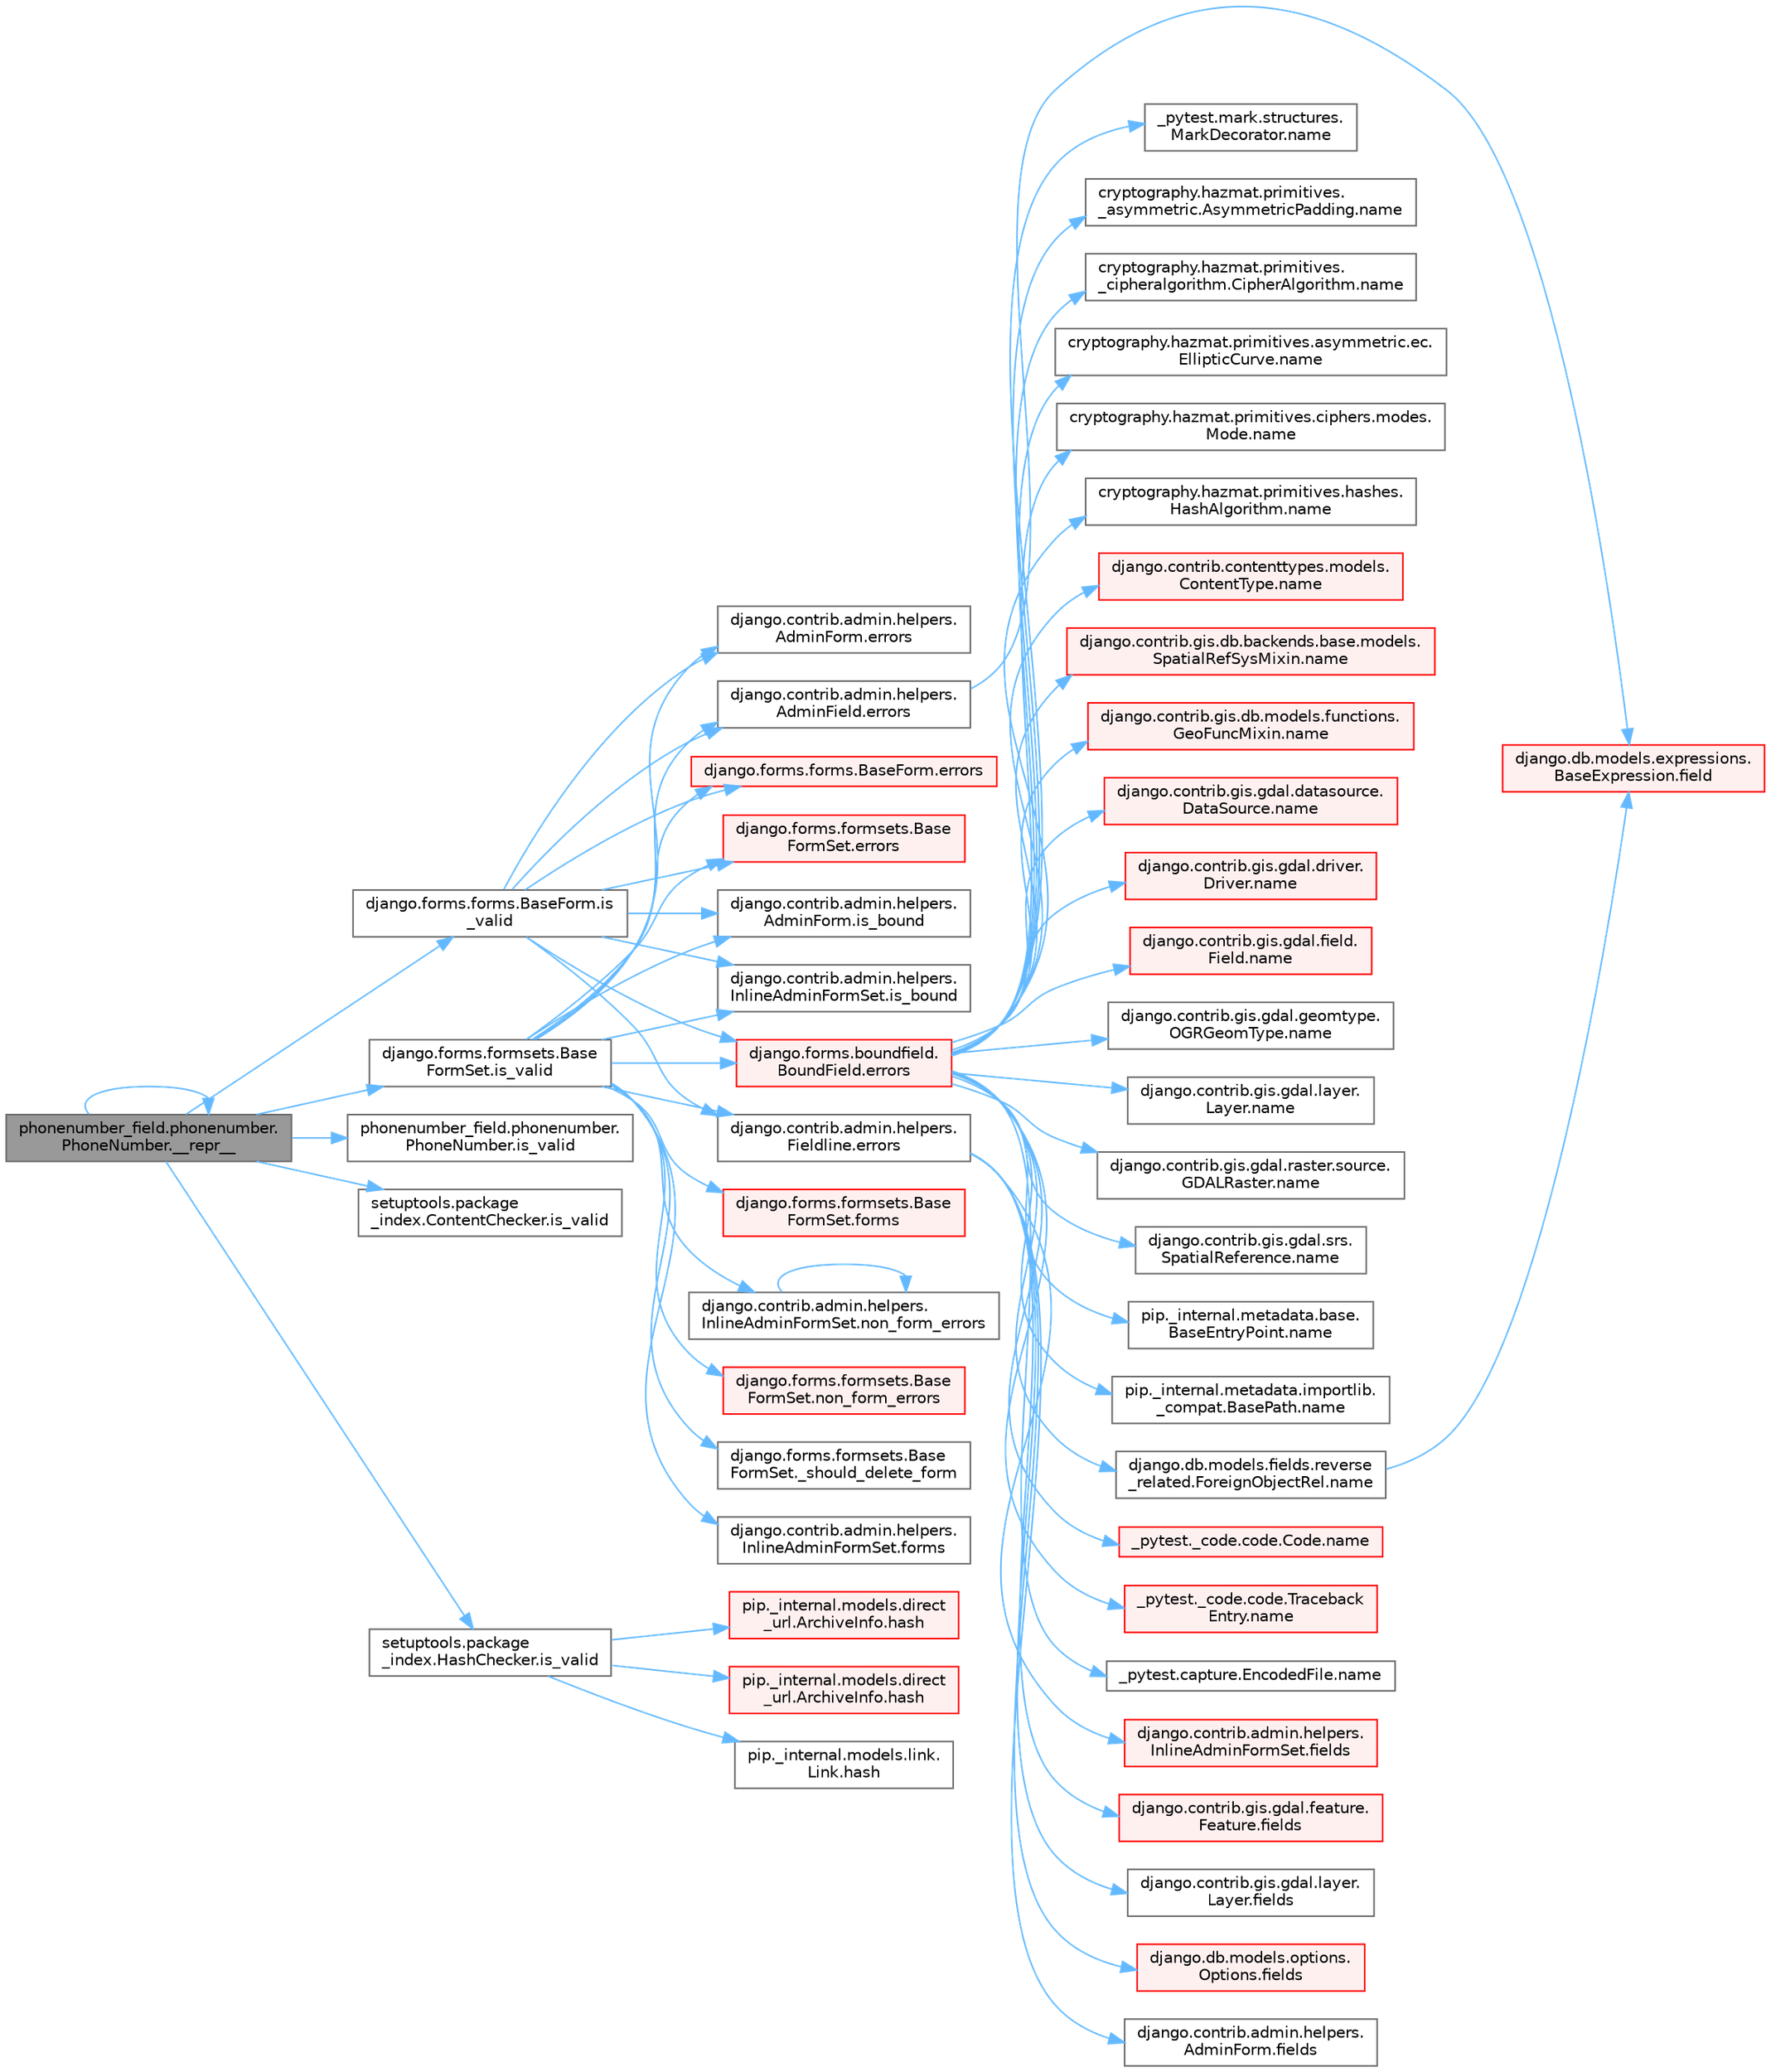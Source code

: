 digraph "phonenumber_field.phonenumber.PhoneNumber.__repr__"
{
 // LATEX_PDF_SIZE
  bgcolor="transparent";
  edge [fontname=Helvetica,fontsize=10,labelfontname=Helvetica,labelfontsize=10];
  node [fontname=Helvetica,fontsize=10,shape=box,height=0.2,width=0.4];
  rankdir="LR";
  Node1 [id="Node000001",label="phonenumber_field.phonenumber.\lPhoneNumber.__repr__",height=0.2,width=0.4,color="gray40", fillcolor="grey60", style="filled", fontcolor="black",tooltip=" "];
  Node1 -> Node1 [id="edge1_Node000001_Node000001",color="steelblue1",style="solid",tooltip=" "];
  Node1 -> Node2 [id="edge2_Node000001_Node000002",color="steelblue1",style="solid",tooltip=" "];
  Node2 [id="Node000002",label="django.forms.forms.BaseForm.is\l_valid",height=0.2,width=0.4,color="grey40", fillcolor="white", style="filled",URL="$classdjango_1_1forms_1_1forms_1_1_base_form.html#a8be15c9eaccca682a18c7d3f13802cc4",tooltip=" "];
  Node2 -> Node3 [id="edge3_Node000002_Node000003",color="steelblue1",style="solid",tooltip=" "];
  Node3 [id="Node000003",label="django.contrib.admin.helpers.\lAdminField.errors",height=0.2,width=0.4,color="grey40", fillcolor="white", style="filled",URL="$classdjango_1_1contrib_1_1admin_1_1helpers_1_1_admin_field.html#a2ed7041739e06b7ebeb076401379c675",tooltip=" "];
  Node3 -> Node4 [id="edge4_Node000003_Node000004",color="steelblue1",style="solid",tooltip=" "];
  Node4 [id="Node000004",label="django.db.models.expressions.\lBaseExpression.field",height=0.2,width=0.4,color="red", fillcolor="#FFF0F0", style="filled",URL="$classdjango_1_1db_1_1models_1_1expressions_1_1_base_expression.html#a70aeb35391ada82c2e9f02b1c3ac150c",tooltip=" "];
  Node2 -> Node470 [id="edge5_Node000002_Node000470",color="steelblue1",style="solid",tooltip=" "];
  Node470 [id="Node000470",label="django.contrib.admin.helpers.\lAdminForm.errors",height=0.2,width=0.4,color="grey40", fillcolor="white", style="filled",URL="$classdjango_1_1contrib_1_1admin_1_1helpers_1_1_admin_form.html#a3ccc9540a232de721c24f95c26a2b34a",tooltip=" "];
  Node2 -> Node471 [id="edge6_Node000002_Node000471",color="steelblue1",style="solid",tooltip=" "];
  Node471 [id="Node000471",label="django.contrib.admin.helpers.\lFieldline.errors",height=0.2,width=0.4,color="grey40", fillcolor="white", style="filled",URL="$classdjango_1_1contrib_1_1admin_1_1helpers_1_1_fieldline.html#ac0094313ce4b91212414f914a381499d",tooltip=" "];
  Node471 -> Node472 [id="edge7_Node000471_Node000472",color="steelblue1",style="solid",tooltip=" "];
  Node472 [id="Node000472",label="django.contrib.admin.helpers.\lAdminForm.fields",height=0.2,width=0.4,color="grey40", fillcolor="white", style="filled",URL="$classdjango_1_1contrib_1_1admin_1_1helpers_1_1_admin_form.html#a9a2b6161f083dd4c3cefb24789a4f398",tooltip=" "];
  Node471 -> Node473 [id="edge8_Node000471_Node000473",color="steelblue1",style="solid",tooltip=" "];
  Node473 [id="Node000473",label="django.contrib.admin.helpers.\lInlineAdminFormSet.fields",height=0.2,width=0.4,color="red", fillcolor="#FFF0F0", style="filled",URL="$classdjango_1_1contrib_1_1admin_1_1helpers_1_1_inline_admin_form_set.html#acfeece3b4a1c8e6f692669661ce441d1",tooltip=" "];
  Node471 -> Node477 [id="edge9_Node000471_Node000477",color="steelblue1",style="solid",tooltip=" "];
  Node477 [id="Node000477",label="django.contrib.gis.gdal.feature.\lFeature.fields",height=0.2,width=0.4,color="red", fillcolor="#FFF0F0", style="filled",URL="$classdjango_1_1contrib_1_1gis_1_1gdal_1_1feature_1_1_feature.html#a2aab211613babc57a7ef77b951a46464",tooltip=" "];
  Node471 -> Node478 [id="edge10_Node000471_Node000478",color="steelblue1",style="solid",tooltip=" "];
  Node478 [id="Node000478",label="django.contrib.gis.gdal.layer.\lLayer.fields",height=0.2,width=0.4,color="grey40", fillcolor="white", style="filled",URL="$classdjango_1_1contrib_1_1gis_1_1gdal_1_1layer_1_1_layer.html#ab7d9d8c833c9e11cfc14b15c61a1ab27",tooltip=" "];
  Node471 -> Node479 [id="edge11_Node000471_Node000479",color="steelblue1",style="solid",tooltip=" "];
  Node479 [id="Node000479",label="django.db.models.options.\lOptions.fields",height=0.2,width=0.4,color="red", fillcolor="#FFF0F0", style="filled",URL="$classdjango_1_1db_1_1models_1_1options_1_1_options.html#a6c7f47f4eb863aca3bf357275f7db3b8",tooltip=" "];
  Node2 -> Node486 [id="edge12_Node000002_Node000486",color="steelblue1",style="solid",tooltip=" "];
  Node486 [id="Node000486",label="django.forms.boundfield.\lBoundField.errors",height=0.2,width=0.4,color="red", fillcolor="#FFF0F0", style="filled",URL="$classdjango_1_1forms_1_1boundfield_1_1_bound_field.html#a47569da22ccdcdd1bb15a2506a0a5f6e",tooltip=" "];
  Node486 -> Node356 [id="edge13_Node000486_Node000356",color="steelblue1",style="solid",tooltip=" "];
  Node356 [id="Node000356",label="_pytest._code.code.Code.name",height=0.2,width=0.4,color="red", fillcolor="#FFF0F0", style="filled",URL="$class__pytest_1_1__code_1_1code_1_1_code.html#a1f3cbc53ca6df4a1bab12183694b6e78",tooltip=" "];
  Node486 -> Node357 [id="edge14_Node000486_Node000357",color="steelblue1",style="solid",tooltip=" "];
  Node357 [id="Node000357",label="_pytest._code.code.Traceback\lEntry.name",height=0.2,width=0.4,color="red", fillcolor="#FFF0F0", style="filled",URL="$class__pytest_1_1__code_1_1code_1_1_traceback_entry.html#a106b95c0753f41669fbfb8ee4c11ad3d",tooltip=" "];
  Node486 -> Node359 [id="edge15_Node000486_Node000359",color="steelblue1",style="solid",tooltip=" "];
  Node359 [id="Node000359",label="_pytest.capture.EncodedFile.name",height=0.2,width=0.4,color="grey40", fillcolor="white", style="filled",URL="$class__pytest_1_1capture_1_1_encoded_file.html#a738c73b5de21c7261d9e51f71e4f0397",tooltip=" "];
  Node486 -> Node360 [id="edge16_Node000486_Node000360",color="steelblue1",style="solid",tooltip=" "];
  Node360 [id="Node000360",label="_pytest.mark.structures.\lMarkDecorator.name",height=0.2,width=0.4,color="grey40", fillcolor="white", style="filled",URL="$class__pytest_1_1mark_1_1structures_1_1_mark_decorator.html#ae8f66760cda125450e0e3bd38689c72f",tooltip=" "];
  Node486 -> Node361 [id="edge17_Node000486_Node000361",color="steelblue1",style="solid",tooltip=" "];
  Node361 [id="Node000361",label="cryptography.hazmat.primitives.\l_asymmetric.AsymmetricPadding.name",height=0.2,width=0.4,color="grey40", fillcolor="white", style="filled",URL="$classcryptography_1_1hazmat_1_1primitives_1_1__asymmetric_1_1_asymmetric_padding.html#a8f72e8284cb336861a873ed5ce0e39b5",tooltip=" "];
  Node486 -> Node362 [id="edge18_Node000486_Node000362",color="steelblue1",style="solid",tooltip=" "];
  Node362 [id="Node000362",label="cryptography.hazmat.primitives.\l_cipheralgorithm.CipherAlgorithm.name",height=0.2,width=0.4,color="grey40", fillcolor="white", style="filled",URL="$classcryptography_1_1hazmat_1_1primitives_1_1__cipheralgorithm_1_1_cipher_algorithm.html#a50567a5c3388450ab7aa883ab34a1ac7",tooltip=" "];
  Node486 -> Node363 [id="edge19_Node000486_Node000363",color="steelblue1",style="solid",tooltip=" "];
  Node363 [id="Node000363",label="cryptography.hazmat.primitives.asymmetric.ec.\lEllipticCurve.name",height=0.2,width=0.4,color="grey40", fillcolor="white", style="filled",URL="$classcryptography_1_1hazmat_1_1primitives_1_1asymmetric_1_1ec_1_1_elliptic_curve.html#a2775c4e945309a6c7ea33dace1698a60",tooltip=" "];
  Node486 -> Node364 [id="edge20_Node000486_Node000364",color="steelblue1",style="solid",tooltip=" "];
  Node364 [id="Node000364",label="cryptography.hazmat.primitives.ciphers.modes.\lMode.name",height=0.2,width=0.4,color="grey40", fillcolor="white", style="filled",URL="$classcryptography_1_1hazmat_1_1primitives_1_1ciphers_1_1modes_1_1_mode.html#a99d93fd1370a2abbb5bb5cffbd5ff0f7",tooltip=" "];
  Node486 -> Node365 [id="edge21_Node000486_Node000365",color="steelblue1",style="solid",tooltip=" "];
  Node365 [id="Node000365",label="cryptography.hazmat.primitives.hashes.\lHashAlgorithm.name",height=0.2,width=0.4,color="grey40", fillcolor="white", style="filled",URL="$classcryptography_1_1hazmat_1_1primitives_1_1hashes_1_1_hash_algorithm.html#a42c7e1582d9b46a015774af9e5cbbb0b",tooltip=" "];
  Node486 -> Node366 [id="edge22_Node000486_Node000366",color="steelblue1",style="solid",tooltip=" "];
  Node366 [id="Node000366",label="django.contrib.contenttypes.models.\lContentType.name",height=0.2,width=0.4,color="red", fillcolor="#FFF0F0", style="filled",URL="$classdjango_1_1contrib_1_1contenttypes_1_1models_1_1_content_type.html#a305b62f56597bb2e4823dcf5e6ccdcf8",tooltip=" "];
  Node486 -> Node368 [id="edge23_Node000486_Node000368",color="steelblue1",style="solid",tooltip=" "];
  Node368 [id="Node000368",label="django.contrib.gis.db.backends.base.models.\lSpatialRefSysMixin.name",height=0.2,width=0.4,color="red", fillcolor="#FFF0F0", style="filled",URL="$classdjango_1_1contrib_1_1gis_1_1db_1_1backends_1_1base_1_1models_1_1_spatial_ref_sys_mixin.html#a56fe36e786b49160249395f453dd1cab",tooltip=" "];
  Node486 -> Node369 [id="edge24_Node000486_Node000369",color="steelblue1",style="solid",tooltip=" "];
  Node369 [id="Node000369",label="django.contrib.gis.db.models.functions.\lGeoFuncMixin.name",height=0.2,width=0.4,color="red", fillcolor="#FFF0F0", style="filled",URL="$classdjango_1_1contrib_1_1gis_1_1db_1_1models_1_1functions_1_1_geo_func_mixin.html#adeeb6b2c9db337396468712e919af622",tooltip=" "];
  Node486 -> Node370 [id="edge25_Node000486_Node000370",color="steelblue1",style="solid",tooltip=" "];
  Node370 [id="Node000370",label="django.contrib.gis.gdal.datasource.\lDataSource.name",height=0.2,width=0.4,color="red", fillcolor="#FFF0F0", style="filled",URL="$classdjango_1_1contrib_1_1gis_1_1gdal_1_1datasource_1_1_data_source.html#aaa98728c7ef6f4d96c689550e8af3ed5",tooltip=" "];
  Node486 -> Node384 [id="edge26_Node000486_Node000384",color="steelblue1",style="solid",tooltip=" "];
  Node384 [id="Node000384",label="django.contrib.gis.gdal.driver.\lDriver.name",height=0.2,width=0.4,color="red", fillcolor="#FFF0F0", style="filled",URL="$classdjango_1_1contrib_1_1gis_1_1gdal_1_1driver_1_1_driver.html#aaa5d4d1b9fd762839db84d1e56e36b7f",tooltip=" "];
  Node486 -> Node385 [id="edge27_Node000486_Node000385",color="steelblue1",style="solid",tooltip=" "];
  Node385 [id="Node000385",label="django.contrib.gis.gdal.field.\lField.name",height=0.2,width=0.4,color="red", fillcolor="#FFF0F0", style="filled",URL="$classdjango_1_1contrib_1_1gis_1_1gdal_1_1field_1_1_field.html#a28a3b0af5006d5abf34d5b1497011368",tooltip=" "];
  Node486 -> Node386 [id="edge28_Node000486_Node000386",color="steelblue1",style="solid",tooltip=" "];
  Node386 [id="Node000386",label="django.contrib.gis.gdal.geomtype.\lOGRGeomType.name",height=0.2,width=0.4,color="grey40", fillcolor="white", style="filled",URL="$classdjango_1_1contrib_1_1gis_1_1gdal_1_1geomtype_1_1_o_g_r_geom_type.html#a719b3100682ab8df79fd8a2484163b8e",tooltip=" "];
  Node486 -> Node387 [id="edge29_Node000486_Node000387",color="steelblue1",style="solid",tooltip=" "];
  Node387 [id="Node000387",label="django.contrib.gis.gdal.layer.\lLayer.name",height=0.2,width=0.4,color="grey40", fillcolor="white", style="filled",URL="$classdjango_1_1contrib_1_1gis_1_1gdal_1_1layer_1_1_layer.html#a53791d8e2fe8b1ca86b426a625e7d66c",tooltip=" "];
  Node486 -> Node388 [id="edge30_Node000486_Node000388",color="steelblue1",style="solid",tooltip=" "];
  Node388 [id="Node000388",label="django.contrib.gis.gdal.raster.source.\lGDALRaster.name",height=0.2,width=0.4,color="grey40", fillcolor="white", style="filled",URL="$classdjango_1_1contrib_1_1gis_1_1gdal_1_1raster_1_1source_1_1_g_d_a_l_raster.html#a6cca2a8eca0ab4ff2e89f0f0cce590d1",tooltip=" "];
  Node486 -> Node389 [id="edge31_Node000486_Node000389",color="steelblue1",style="solid",tooltip=" "];
  Node389 [id="Node000389",label="django.contrib.gis.gdal.srs.\lSpatialReference.name",height=0.2,width=0.4,color="grey40", fillcolor="white", style="filled",URL="$classdjango_1_1contrib_1_1gis_1_1gdal_1_1srs_1_1_spatial_reference.html#ac2c9d37b41ae1a91ca63a7046590d603",tooltip=" "];
  Node486 -> Node390 [id="edge32_Node000486_Node000390",color="steelblue1",style="solid",tooltip=" "];
  Node390 [id="Node000390",label="django.db.models.fields.reverse\l_related.ForeignObjectRel.name",height=0.2,width=0.4,color="grey40", fillcolor="white", style="filled",URL="$classdjango_1_1db_1_1models_1_1fields_1_1reverse__related_1_1_foreign_object_rel.html#a5c0c2387142987d2c9582e677e90b5d7",tooltip=" "];
  Node390 -> Node4 [id="edge33_Node000390_Node000004",color="steelblue1",style="solid",tooltip=" "];
  Node486 -> Node391 [id="edge34_Node000486_Node000391",color="steelblue1",style="solid",tooltip=" "];
  Node391 [id="Node000391",label="pip._internal.metadata.base.\lBaseEntryPoint.name",height=0.2,width=0.4,color="grey40", fillcolor="white", style="filled",URL="$classpip_1_1__internal_1_1metadata_1_1base_1_1_base_entry_point.html#acd0c7299966258aeb0876da26520233d",tooltip=" "];
  Node486 -> Node392 [id="edge35_Node000486_Node000392",color="steelblue1",style="solid",tooltip=" "];
  Node392 [id="Node000392",label="pip._internal.metadata.importlib.\l_compat.BasePath.name",height=0.2,width=0.4,color="grey40", fillcolor="white", style="filled",URL="$classpip_1_1__internal_1_1metadata_1_1importlib_1_1__compat_1_1_base_path.html#aa5b4e00be6be00e1bd599909ae50bc00",tooltip=" "];
  Node2 -> Node1204 [id="edge36_Node000002_Node001204",color="steelblue1",style="solid",tooltip=" "];
  Node1204 [id="Node001204",label="django.forms.forms.BaseForm.errors",height=0.2,width=0.4,color="red", fillcolor="#FFF0F0", style="filled",URL="$classdjango_1_1forms_1_1forms_1_1_base_form.html#aca47cb75eb6c321d1c429b33eca94d49",tooltip=" "];
  Node2 -> Node1363 [id="edge37_Node000002_Node001363",color="steelblue1",style="solid",tooltip=" "];
  Node1363 [id="Node001363",label="django.forms.formsets.Base\lFormSet.errors",height=0.2,width=0.4,color="red", fillcolor="#FFF0F0", style="filled",URL="$classdjango_1_1forms_1_1formsets_1_1_base_form_set.html#a9e249e2240c3ae2775249e3d3da42020",tooltip=" "];
  Node2 -> Node1250 [id="edge38_Node000002_Node001250",color="steelblue1",style="solid",tooltip=" "];
  Node1250 [id="Node001250",label="django.contrib.admin.helpers.\lAdminForm.is_bound",height=0.2,width=0.4,color="grey40", fillcolor="white", style="filled",URL="$classdjango_1_1contrib_1_1admin_1_1helpers_1_1_admin_form.html#a3db6718d4233338252982b87421a1ae9",tooltip=" "];
  Node2 -> Node1251 [id="edge39_Node000002_Node001251",color="steelblue1",style="solid",tooltip=" "];
  Node1251 [id="Node001251",label="django.contrib.admin.helpers.\lInlineAdminFormSet.is_bound",height=0.2,width=0.4,color="grey40", fillcolor="white", style="filled",URL="$classdjango_1_1contrib_1_1admin_1_1helpers_1_1_inline_admin_form_set.html#a54ae697ea028b7ed3e193f059bc54a71",tooltip=" "];
  Node1 -> Node1361 [id="edge40_Node000001_Node001361",color="steelblue1",style="solid",tooltip=" "];
  Node1361 [id="Node001361",label="django.forms.formsets.Base\lFormSet.is_valid",height=0.2,width=0.4,color="grey40", fillcolor="white", style="filled",URL="$classdjango_1_1forms_1_1formsets_1_1_base_form_set.html#a713477cfb7c01e723400df62b49c250c",tooltip=" "];
  Node1361 -> Node1362 [id="edge41_Node001361_Node001362",color="steelblue1",style="solid",tooltip=" "];
  Node1362 [id="Node001362",label="django.forms.formsets.Base\lFormSet._should_delete_form",height=0.2,width=0.4,color="grey40", fillcolor="white", style="filled",URL="$classdjango_1_1forms_1_1formsets_1_1_base_form_set.html#a4c4f89a542f15dcb367e018a44444118",tooltip=" "];
  Node1361 -> Node3 [id="edge42_Node001361_Node000003",color="steelblue1",style="solid",tooltip=" "];
  Node1361 -> Node470 [id="edge43_Node001361_Node000470",color="steelblue1",style="solid",tooltip=" "];
  Node1361 -> Node471 [id="edge44_Node001361_Node000471",color="steelblue1",style="solid",tooltip=" "];
  Node1361 -> Node486 [id="edge45_Node001361_Node000486",color="steelblue1",style="solid",tooltip=" "];
  Node1361 -> Node1204 [id="edge46_Node001361_Node001204",color="steelblue1",style="solid",tooltip=" "];
  Node1361 -> Node1363 [id="edge47_Node001361_Node001363",color="steelblue1",style="solid",tooltip=" "];
  Node1361 -> Node1212 [id="edge48_Node001361_Node001212",color="steelblue1",style="solid",tooltip=" "];
  Node1212 [id="Node001212",label="django.contrib.admin.helpers.\lInlineAdminFormSet.forms",height=0.2,width=0.4,color="grey40", fillcolor="white", style="filled",URL="$classdjango_1_1contrib_1_1admin_1_1helpers_1_1_inline_admin_form_set.html#aab73a19b39b7eac47d39c4fe6b21ca51",tooltip=" "];
  Node1361 -> Node1213 [id="edge49_Node001361_Node001213",color="steelblue1",style="solid",tooltip=" "];
  Node1213 [id="Node001213",label="django.forms.formsets.Base\lFormSet.forms",height=0.2,width=0.4,color="red", fillcolor="#FFF0F0", style="filled",URL="$classdjango_1_1forms_1_1formsets_1_1_base_form_set.html#a398234150267aa3c6dceaa20a7a507f1",tooltip=" "];
  Node1361 -> Node1250 [id="edge50_Node001361_Node001250",color="steelblue1",style="solid",tooltip=" "];
  Node1361 -> Node1251 [id="edge51_Node001361_Node001251",color="steelblue1",style="solid",tooltip=" "];
  Node1361 -> Node4169 [id="edge52_Node001361_Node004169",color="steelblue1",style="solid",tooltip=" "];
  Node4169 [id="Node004169",label="django.contrib.admin.helpers.\lInlineAdminFormSet.non_form_errors",height=0.2,width=0.4,color="grey40", fillcolor="white", style="filled",URL="$classdjango_1_1contrib_1_1admin_1_1helpers_1_1_inline_admin_form_set.html#ae6c5e4e232e75026288705aa7012991f",tooltip=" "];
  Node4169 -> Node4169 [id="edge53_Node004169_Node004169",color="steelblue1",style="solid",tooltip=" "];
  Node1361 -> Node4170 [id="edge54_Node001361_Node004170",color="steelblue1",style="solid",tooltip=" "];
  Node4170 [id="Node004170",label="django.forms.formsets.Base\lFormSet.non_form_errors",height=0.2,width=0.4,color="red", fillcolor="#FFF0F0", style="filled",URL="$classdjango_1_1forms_1_1formsets_1_1_base_form_set.html#a8b499fb5fdd72c59134bf40aeac2de3c",tooltip=" "];
  Node1 -> Node3912 [id="edge55_Node000001_Node003912",color="steelblue1",style="solid",tooltip=" "];
  Node3912 [id="Node003912",label="phonenumber_field.phonenumber.\lPhoneNumber.is_valid",height=0.2,width=0.4,color="grey40", fillcolor="white", style="filled",URL="$classphonenumber__field_1_1phonenumber_1_1_phone_number.html#ab4a207ff084a17737b18a5074096b074",tooltip=" "];
  Node1 -> Node3913 [id="edge56_Node000001_Node003913",color="steelblue1",style="solid",tooltip=" "];
  Node3913 [id="Node003913",label="setuptools.package\l_index.ContentChecker.is_valid",height=0.2,width=0.4,color="grey40", fillcolor="white", style="filled",URL="$classsetuptools_1_1package__index_1_1_content_checker.html#a0f25c22bc08b2207a610d84de76fbc4b",tooltip=" "];
  Node1 -> Node3914 [id="edge57_Node000001_Node003914",color="steelblue1",style="solid",tooltip=" "];
  Node3914 [id="Node003914",label="setuptools.package\l_index.HashChecker.is_valid",height=0.2,width=0.4,color="grey40", fillcolor="white", style="filled",URL="$classsetuptools_1_1package__index_1_1_hash_checker.html#adaab57af90d7d0a3b5aa4e6d0449aef5",tooltip=" "];
  Node3914 -> Node3915 [id="edge58_Node003914_Node003915",color="steelblue1",style="solid",tooltip=" "];
  Node3915 [id="Node003915",label="pip._internal.models.direct\l_url.ArchiveInfo.hash",height=0.2,width=0.4,color="red", fillcolor="#FFF0F0", style="filled",URL="$classpip_1_1__internal_1_1models_1_1direct__url_1_1_archive_info.html#a0ffc8766f9e16ceac2cfcd49b67ac5c5",tooltip=" "];
  Node3914 -> Node3916 [id="edge59_Node003914_Node003916",color="steelblue1",style="solid",tooltip=" "];
  Node3916 [id="Node003916",label="pip._internal.models.direct\l_url.ArchiveInfo.hash",height=0.2,width=0.4,color="red", fillcolor="#FFF0F0", style="filled",URL="$classpip_1_1__internal_1_1models_1_1direct__url_1_1_archive_info.html#a57b11be2643e2f72c5d69051ce2157c8",tooltip=" "];
  Node3914 -> Node4046 [id="edge60_Node003914_Node004046",color="steelblue1",style="solid",tooltip=" "];
  Node4046 [id="Node004046",label="pip._internal.models.link.\lLink.hash",height=0.2,width=0.4,color="grey40", fillcolor="white", style="filled",URL="$classpip_1_1__internal_1_1models_1_1link_1_1_link.html#a9d79621efd16f7c320ee3fdd6d8585b5",tooltip=" "];
}
